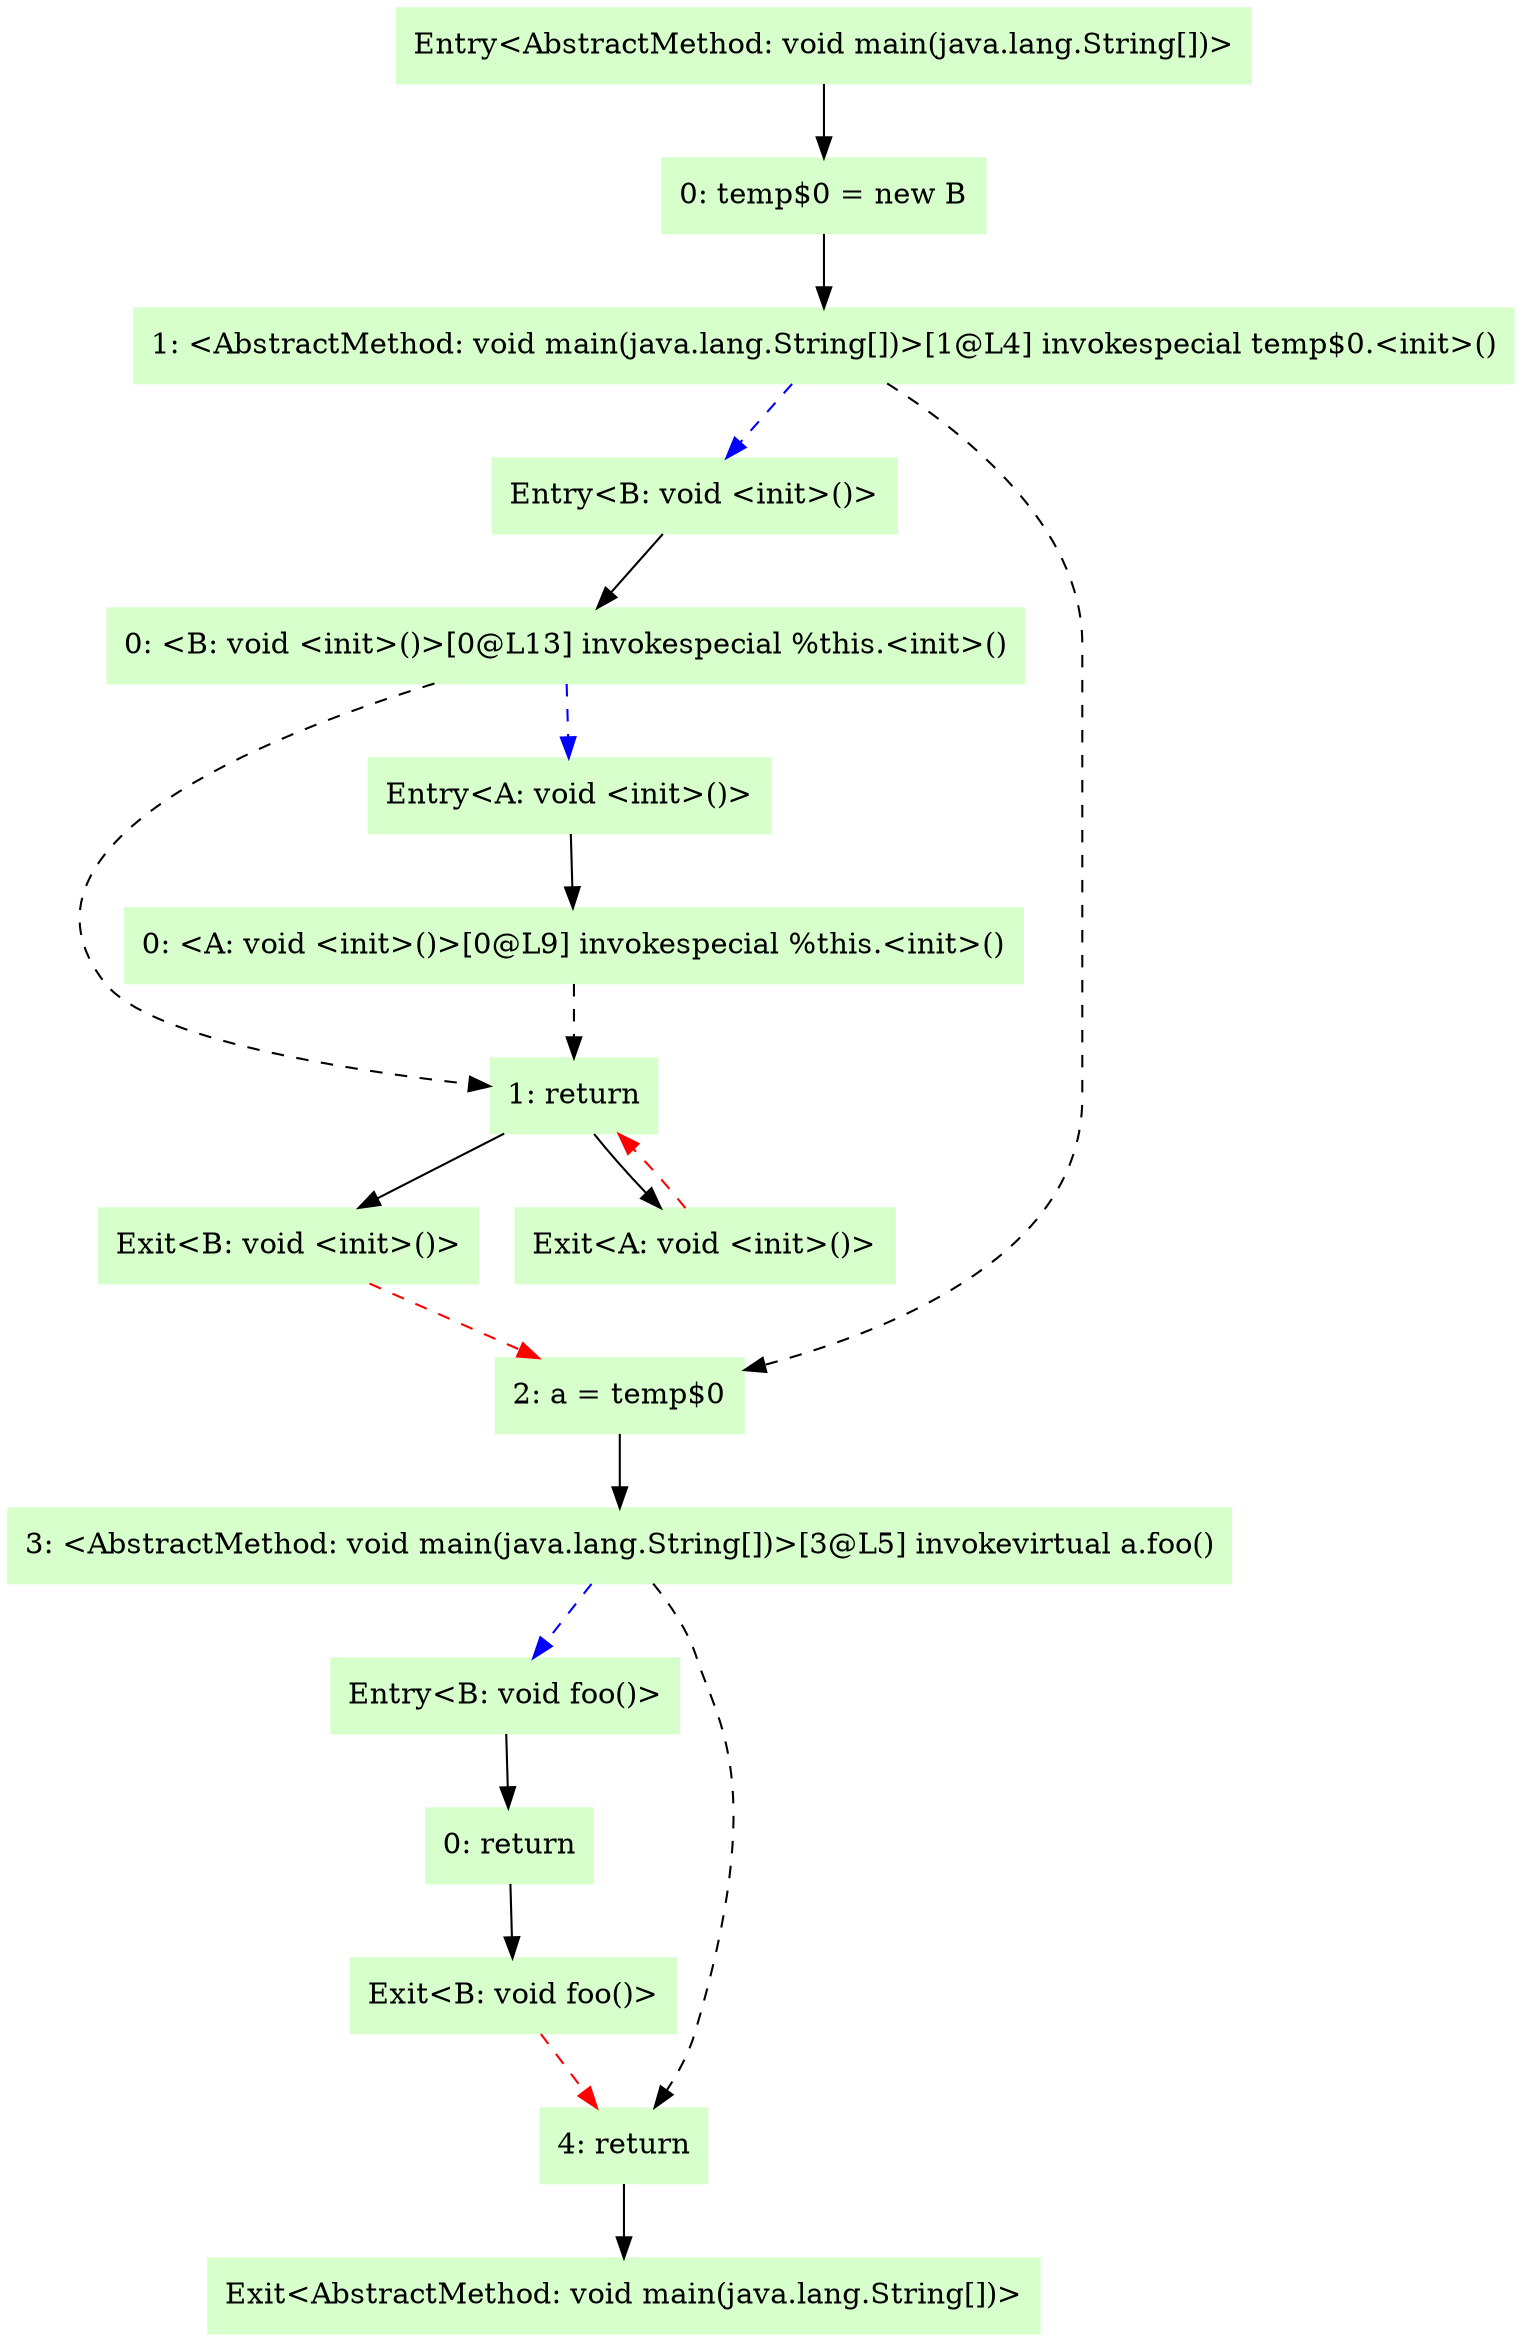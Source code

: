 digraph G {
  node [color=".3 .2 1.0",style=filled,shape=box,];
  "Entry<B: void foo()>";
  "0: return";
  "Exit<B: void foo()>";
  "Entry<B: void <init>()>";
  "0: <B: void <init>()>[0@L13] invokespecial %this.<init>()";
  "1: return";
  "Exit<B: void <init>()>";
  "Entry<A: void <init>()>";
  "0: <A: void <init>()>[0@L9] invokespecial %this.<init>()";
  "1: return";
  "Exit<A: void <init>()>";
  "Entry<AbstractMethod: void main(java.lang.String[])>";
  "0: temp$0 = new B";
  "1: <AbstractMethod: void main(java.lang.String[])>[1@L4] invokespecial temp$0.<init>()";
  "2: a = temp$0";
  "3: <AbstractMethod: void main(java.lang.String[])>[3@L5] invokevirtual a.foo()";
  "4: return";
  "Exit<AbstractMethod: void main(java.lang.String[])>";
  "Entry<B: void foo()>" -> "0: return" [];
  "0: return" -> "Exit<B: void foo()>" [];
  "Exit<B: void foo()>" -> "4: return" [color=red,style=dashed,];
  "Entry<B: void <init>()>" -> "0: <B: void <init>()>[0@L13] invokespecial %this.<init>()" [];
  "0: <B: void <init>()>[0@L13] invokespecial %this.<init>()" -> "1: return" [style=dashed,];
  "0: <B: void <init>()>[0@L13] invokespecial %this.<init>()" -> "Entry<A: void <init>()>" [color=blue,style=dashed,];
  "1: return" -> "Exit<B: void <init>()>" [];
  "Exit<B: void <init>()>" -> "2: a = temp$0" [color=red,style=dashed,];
  "Entry<A: void <init>()>" -> "0: <A: void <init>()>[0@L9] invokespecial %this.<init>()" [];
  "0: <A: void <init>()>[0@L9] invokespecial %this.<init>()" -> "1: return" [style=dashed,];
  "1: return" -> "Exit<A: void <init>()>" [];
  "Exit<A: void <init>()>" -> "1: return" [color=red,style=dashed,];
  "Entry<AbstractMethod: void main(java.lang.String[])>" -> "0: temp$0 = new B" [];
  "0: temp$0 = new B" -> "1: <AbstractMethod: void main(java.lang.String[])>[1@L4] invokespecial temp$0.<init>()" [];
  "1: <AbstractMethod: void main(java.lang.String[])>[1@L4] invokespecial temp$0.<init>()" -> "2: a = temp$0" [style=dashed,];
  "1: <AbstractMethod: void main(java.lang.String[])>[1@L4] invokespecial temp$0.<init>()" -> "Entry<B: void <init>()>" [color=blue,style=dashed,];
  "2: a = temp$0" -> "3: <AbstractMethod: void main(java.lang.String[])>[3@L5] invokevirtual a.foo()" [];
  "3: <AbstractMethod: void main(java.lang.String[])>[3@L5] invokevirtual a.foo()" -> "4: return" [style=dashed,];
  "3: <AbstractMethod: void main(java.lang.String[])>[3@L5] invokevirtual a.foo()" -> "Entry<B: void foo()>" [color=blue,style=dashed,];
  "4: return" -> "Exit<AbstractMethod: void main(java.lang.String[])>" [];
}
